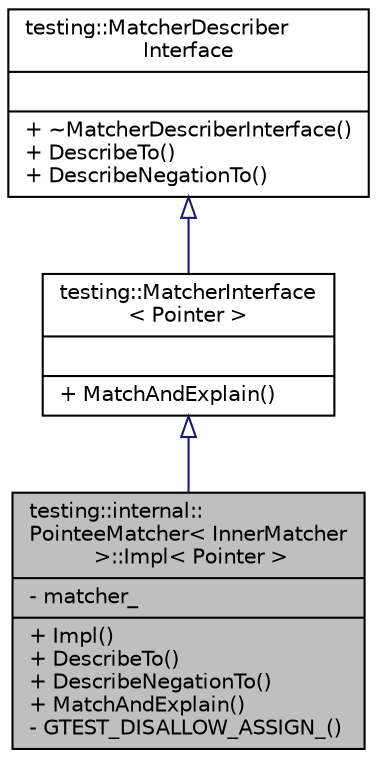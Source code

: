 digraph "testing::internal::PointeeMatcher&lt; InnerMatcher &gt;::Impl&lt; Pointer &gt;"
{
  edge [fontname="Helvetica",fontsize="10",labelfontname="Helvetica",labelfontsize="10"];
  node [fontname="Helvetica",fontsize="10",shape=record];
  Node0 [label="{testing::internal::\lPointeeMatcher\< InnerMatcher\l \>::Impl\< Pointer \>\n|- matcher_\l|+ Impl()\l+ DescribeTo()\l+ DescribeNegationTo()\l+ MatchAndExplain()\l- GTEST_DISALLOW_ASSIGN_()\l}",height=0.2,width=0.4,color="black", fillcolor="grey75", style="filled", fontcolor="black"];
  Node1 -> Node0 [dir="back",color="midnightblue",fontsize="10",style="solid",arrowtail="onormal",fontname="Helvetica"];
  Node1 [label="{testing::MatcherInterface\l\< Pointer \>\n||+ MatchAndExplain()\l}",height=0.2,width=0.4,color="black", fillcolor="white", style="filled",URL="$d3/d16/classtesting_1_1_matcher_interface.html"];
  Node2 -> Node1 [dir="back",color="midnightblue",fontsize="10",style="solid",arrowtail="onormal",fontname="Helvetica"];
  Node2 [label="{testing::MatcherDescriber\lInterface\n||+ ~MatcherDescriberInterface()\l+ DescribeTo()\l+ DescribeNegationTo()\l}",height=0.2,width=0.4,color="black", fillcolor="white", style="filled",URL="$de/d2a/classtesting_1_1_matcher_describer_interface.html"];
}
